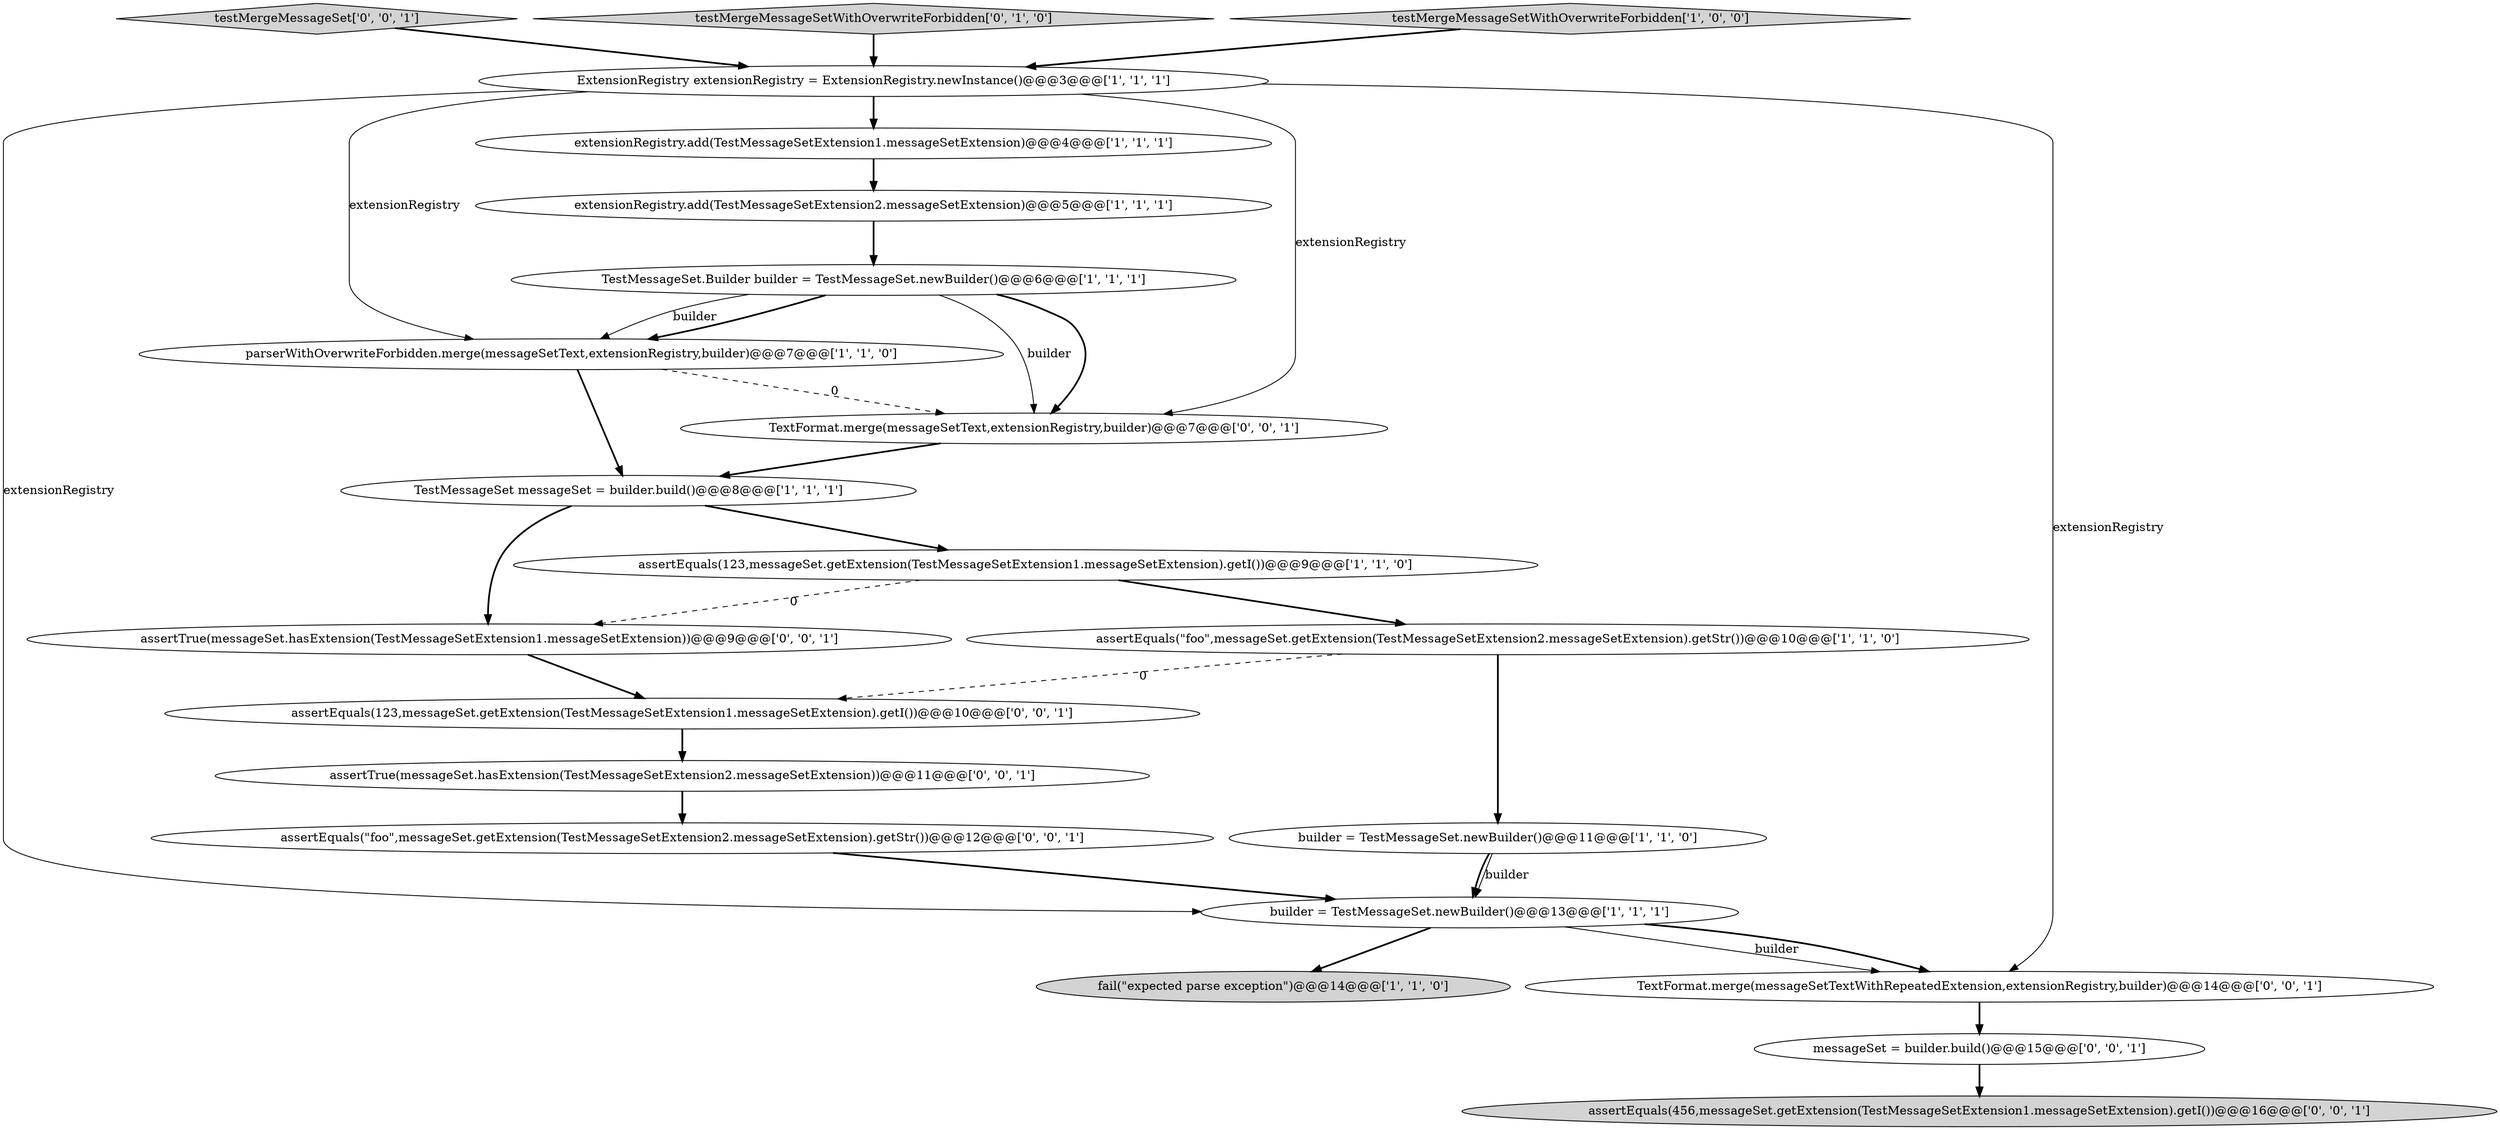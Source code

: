digraph {
4 [style = filled, label = "builder = TestMessageSet.newBuilder()@@@13@@@['1', '1', '1']", fillcolor = white, shape = ellipse image = "AAA0AAABBB1BBB"];
1 [style = filled, label = "TestMessageSet messageSet = builder.build()@@@8@@@['1', '1', '1']", fillcolor = white, shape = ellipse image = "AAA0AAABBB1BBB"];
10 [style = filled, label = "extensionRegistry.add(TestMessageSetExtension2.messageSetExtension)@@@5@@@['1', '1', '1']", fillcolor = white, shape = ellipse image = "AAA0AAABBB1BBB"];
14 [style = filled, label = "TextFormat.merge(messageSetText,extensionRegistry,builder)@@@7@@@['0', '0', '1']", fillcolor = white, shape = ellipse image = "AAA0AAABBB3BBB"];
8 [style = filled, label = "TestMessageSet.Builder builder = TestMessageSet.newBuilder()@@@6@@@['1', '1', '1']", fillcolor = white, shape = ellipse image = "AAA0AAABBB1BBB"];
21 [style = filled, label = "assertTrue(messageSet.hasExtension(TestMessageSetExtension1.messageSetExtension))@@@9@@@['0', '0', '1']", fillcolor = white, shape = ellipse image = "AAA0AAABBB3BBB"];
16 [style = filled, label = "TextFormat.merge(messageSetTextWithRepeatedExtension,extensionRegistry,builder)@@@14@@@['0', '0', '1']", fillcolor = white, shape = ellipse image = "AAA0AAABBB3BBB"];
7 [style = filled, label = "assertEquals(\"foo\",messageSet.getExtension(TestMessageSetExtension2.messageSetExtension).getStr())@@@10@@@['1', '1', '0']", fillcolor = white, shape = ellipse image = "AAA0AAABBB1BBB"];
9 [style = filled, label = "fail(\"expected parse exception\")@@@14@@@['1', '1', '0']", fillcolor = lightgray, shape = ellipse image = "AAA0AAABBB1BBB"];
17 [style = filled, label = "messageSet = builder.build()@@@15@@@['0', '0', '1']", fillcolor = white, shape = ellipse image = "AAA0AAABBB3BBB"];
0 [style = filled, label = "extensionRegistry.add(TestMessageSetExtension1.messageSetExtension)@@@4@@@['1', '1', '1']", fillcolor = white, shape = ellipse image = "AAA0AAABBB1BBB"];
6 [style = filled, label = "ExtensionRegistry extensionRegistry = ExtensionRegistry.newInstance()@@@3@@@['1', '1', '1']", fillcolor = white, shape = ellipse image = "AAA0AAABBB1BBB"];
13 [style = filled, label = "testMergeMessageSet['0', '0', '1']", fillcolor = lightgray, shape = diamond image = "AAA0AAABBB3BBB"];
15 [style = filled, label = "assertEquals(456,messageSet.getExtension(TestMessageSetExtension1.messageSetExtension).getI())@@@16@@@['0', '0', '1']", fillcolor = lightgray, shape = ellipse image = "AAA0AAABBB3BBB"];
12 [style = filled, label = "testMergeMessageSetWithOverwriteForbidden['0', '1', '0']", fillcolor = lightgray, shape = diamond image = "AAA0AAABBB2BBB"];
19 [style = filled, label = "assertEquals(\"foo\",messageSet.getExtension(TestMessageSetExtension2.messageSetExtension).getStr())@@@12@@@['0', '0', '1']", fillcolor = white, shape = ellipse image = "AAA0AAABBB3BBB"];
2 [style = filled, label = "builder = TestMessageSet.newBuilder()@@@11@@@['1', '1', '0']", fillcolor = white, shape = ellipse image = "AAA0AAABBB1BBB"];
11 [style = filled, label = "testMergeMessageSetWithOverwriteForbidden['1', '0', '0']", fillcolor = lightgray, shape = diamond image = "AAA0AAABBB1BBB"];
20 [style = filled, label = "assertTrue(messageSet.hasExtension(TestMessageSetExtension2.messageSetExtension))@@@11@@@['0', '0', '1']", fillcolor = white, shape = ellipse image = "AAA0AAABBB3BBB"];
18 [style = filled, label = "assertEquals(123,messageSet.getExtension(TestMessageSetExtension1.messageSetExtension).getI())@@@10@@@['0', '0', '1']", fillcolor = white, shape = ellipse image = "AAA0AAABBB3BBB"];
5 [style = filled, label = "assertEquals(123,messageSet.getExtension(TestMessageSetExtension1.messageSetExtension).getI())@@@9@@@['1', '1', '0']", fillcolor = white, shape = ellipse image = "AAA0AAABBB1BBB"];
3 [style = filled, label = "parserWithOverwriteForbidden.merge(messageSetText,extensionRegistry,builder)@@@7@@@['1', '1', '0']", fillcolor = white, shape = ellipse image = "AAA0AAABBB1BBB"];
6->16 [style = solid, label="extensionRegistry"];
4->16 [style = solid, label="builder"];
8->14 [style = bold, label=""];
18->20 [style = bold, label=""];
2->4 [style = bold, label=""];
6->3 [style = solid, label="extensionRegistry"];
4->16 [style = bold, label=""];
2->4 [style = solid, label="builder"];
1->21 [style = bold, label=""];
6->0 [style = bold, label=""];
13->6 [style = bold, label=""];
10->8 [style = bold, label=""];
3->14 [style = dashed, label="0"];
11->6 [style = bold, label=""];
3->1 [style = bold, label=""];
8->3 [style = bold, label=""];
20->19 [style = bold, label=""];
14->1 [style = bold, label=""];
0->10 [style = bold, label=""];
6->4 [style = solid, label="extensionRegistry"];
17->15 [style = bold, label=""];
21->18 [style = bold, label=""];
8->3 [style = solid, label="builder"];
4->9 [style = bold, label=""];
5->21 [style = dashed, label="0"];
19->4 [style = bold, label=""];
6->14 [style = solid, label="extensionRegistry"];
16->17 [style = bold, label=""];
8->14 [style = solid, label="builder"];
5->7 [style = bold, label=""];
12->6 [style = bold, label=""];
7->18 [style = dashed, label="0"];
1->5 [style = bold, label=""];
7->2 [style = bold, label=""];
}

